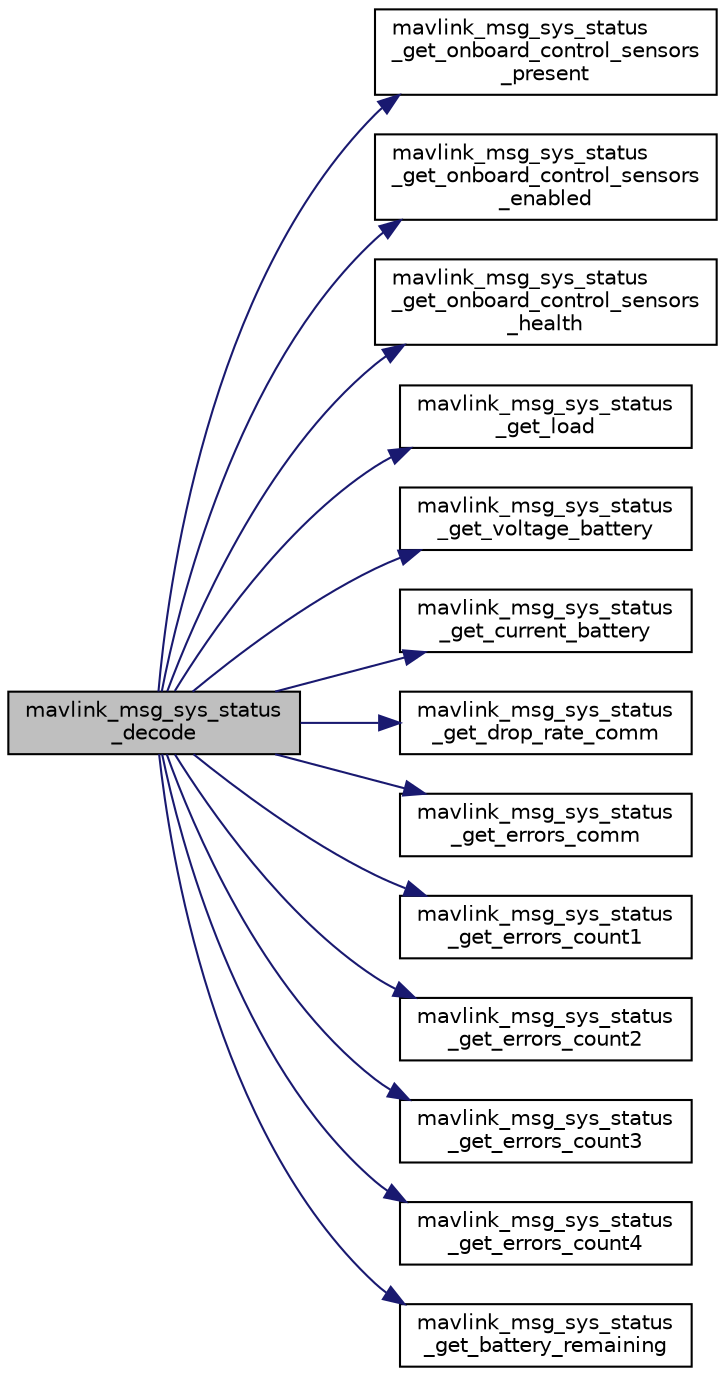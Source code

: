 digraph "mavlink_msg_sys_status_decode"
{
 // INTERACTIVE_SVG=YES
  edge [fontname="Helvetica",fontsize="10",labelfontname="Helvetica",labelfontsize="10"];
  node [fontname="Helvetica",fontsize="10",shape=record];
  rankdir="LR";
  Node1 [label="mavlink_msg_sys_status\l_decode",height=0.2,width=0.4,color="black", fillcolor="grey75", style="filled", fontcolor="black"];
  Node1 -> Node2 [color="midnightblue",fontsize="10",style="solid",fontname="Helvetica"];
  Node2 [label="mavlink_msg_sys_status\l_get_onboard_control_sensors\l_present",height=0.2,width=0.4,color="black", fillcolor="white", style="filled",URL="$mavlink__msg__sys__status_8h.html#aa90ebbb429bf4742d258936867564283",tooltip="Send a sys_status message. "];
  Node1 -> Node3 [color="midnightblue",fontsize="10",style="solid",fontname="Helvetica"];
  Node3 [label="mavlink_msg_sys_status\l_get_onboard_control_sensors\l_enabled",height=0.2,width=0.4,color="black", fillcolor="white", style="filled",URL="$mavlink__msg__sys__status_8h.html#a93646389244e0cb6ba323ec5c2a65363",tooltip="Get field onboard_control_sensors_enabled from sys_status message. "];
  Node1 -> Node4 [color="midnightblue",fontsize="10",style="solid",fontname="Helvetica"];
  Node4 [label="mavlink_msg_sys_status\l_get_onboard_control_sensors\l_health",height=0.2,width=0.4,color="black", fillcolor="white", style="filled",URL="$mavlink__msg__sys__status_8h.html#a12ea6b18fa6fb63aefc75123b12a183f",tooltip="Get field onboard_control_sensors_health from sys_status message. "];
  Node1 -> Node5 [color="midnightblue",fontsize="10",style="solid",fontname="Helvetica"];
  Node5 [label="mavlink_msg_sys_status\l_get_load",height=0.2,width=0.4,color="black", fillcolor="white", style="filled",URL="$mavlink__msg__sys__status_8h.html#aae7c31ca678091587ef13c0e269b4a95",tooltip="Get field load from sys_status message. "];
  Node1 -> Node6 [color="midnightblue",fontsize="10",style="solid",fontname="Helvetica"];
  Node6 [label="mavlink_msg_sys_status\l_get_voltage_battery",height=0.2,width=0.4,color="black", fillcolor="white", style="filled",URL="$mavlink__msg__sys__status_8h.html#a0eb946aa517618abc9851bf6c1e9ca1e",tooltip="Get field voltage_battery from sys_status message. "];
  Node1 -> Node7 [color="midnightblue",fontsize="10",style="solid",fontname="Helvetica"];
  Node7 [label="mavlink_msg_sys_status\l_get_current_battery",height=0.2,width=0.4,color="black", fillcolor="white", style="filled",URL="$mavlink__msg__sys__status_8h.html#ab4f73e556a0b49076d619d6cfdd91777",tooltip="Get field current_battery from sys_status message. "];
  Node1 -> Node8 [color="midnightblue",fontsize="10",style="solid",fontname="Helvetica"];
  Node8 [label="mavlink_msg_sys_status\l_get_drop_rate_comm",height=0.2,width=0.4,color="black", fillcolor="white", style="filled",URL="$mavlink__msg__sys__status_8h.html#afaaf496bfeec7c458c5075503789a0f6",tooltip="Get field drop_rate_comm from sys_status message. "];
  Node1 -> Node9 [color="midnightblue",fontsize="10",style="solid",fontname="Helvetica"];
  Node9 [label="mavlink_msg_sys_status\l_get_errors_comm",height=0.2,width=0.4,color="black", fillcolor="white", style="filled",URL="$mavlink__msg__sys__status_8h.html#a82115ef66666616e99dae843a7dab458",tooltip="Get field errors_comm from sys_status message. "];
  Node1 -> Node10 [color="midnightblue",fontsize="10",style="solid",fontname="Helvetica"];
  Node10 [label="mavlink_msg_sys_status\l_get_errors_count1",height=0.2,width=0.4,color="black", fillcolor="white", style="filled",URL="$mavlink__msg__sys__status_8h.html#ac900b2c05df5cfad5681cc6b7522d89e",tooltip="Get field errors_count1 from sys_status message. "];
  Node1 -> Node11 [color="midnightblue",fontsize="10",style="solid",fontname="Helvetica"];
  Node11 [label="mavlink_msg_sys_status\l_get_errors_count2",height=0.2,width=0.4,color="black", fillcolor="white", style="filled",URL="$mavlink__msg__sys__status_8h.html#af5793e33bb4bdbfde825c1de3d7ca85d",tooltip="Get field errors_count2 from sys_status message. "];
  Node1 -> Node12 [color="midnightblue",fontsize="10",style="solid",fontname="Helvetica"];
  Node12 [label="mavlink_msg_sys_status\l_get_errors_count3",height=0.2,width=0.4,color="black", fillcolor="white", style="filled",URL="$mavlink__msg__sys__status_8h.html#a1505255fe1a78eb88d91f38fb5744874",tooltip="Get field errors_count3 from sys_status message. "];
  Node1 -> Node13 [color="midnightblue",fontsize="10",style="solid",fontname="Helvetica"];
  Node13 [label="mavlink_msg_sys_status\l_get_errors_count4",height=0.2,width=0.4,color="black", fillcolor="white", style="filled",URL="$mavlink__msg__sys__status_8h.html#a40aa5e7c5e4a4bf010e74116ea92504f",tooltip="Get field errors_count4 from sys_status message. "];
  Node1 -> Node14 [color="midnightblue",fontsize="10",style="solid",fontname="Helvetica"];
  Node14 [label="mavlink_msg_sys_status\l_get_battery_remaining",height=0.2,width=0.4,color="black", fillcolor="white", style="filled",URL="$mavlink__msg__sys__status_8h.html#a60963519b62bc5476bd0555ab88acb7a",tooltip="Get field battery_remaining from sys_status message. "];
}
